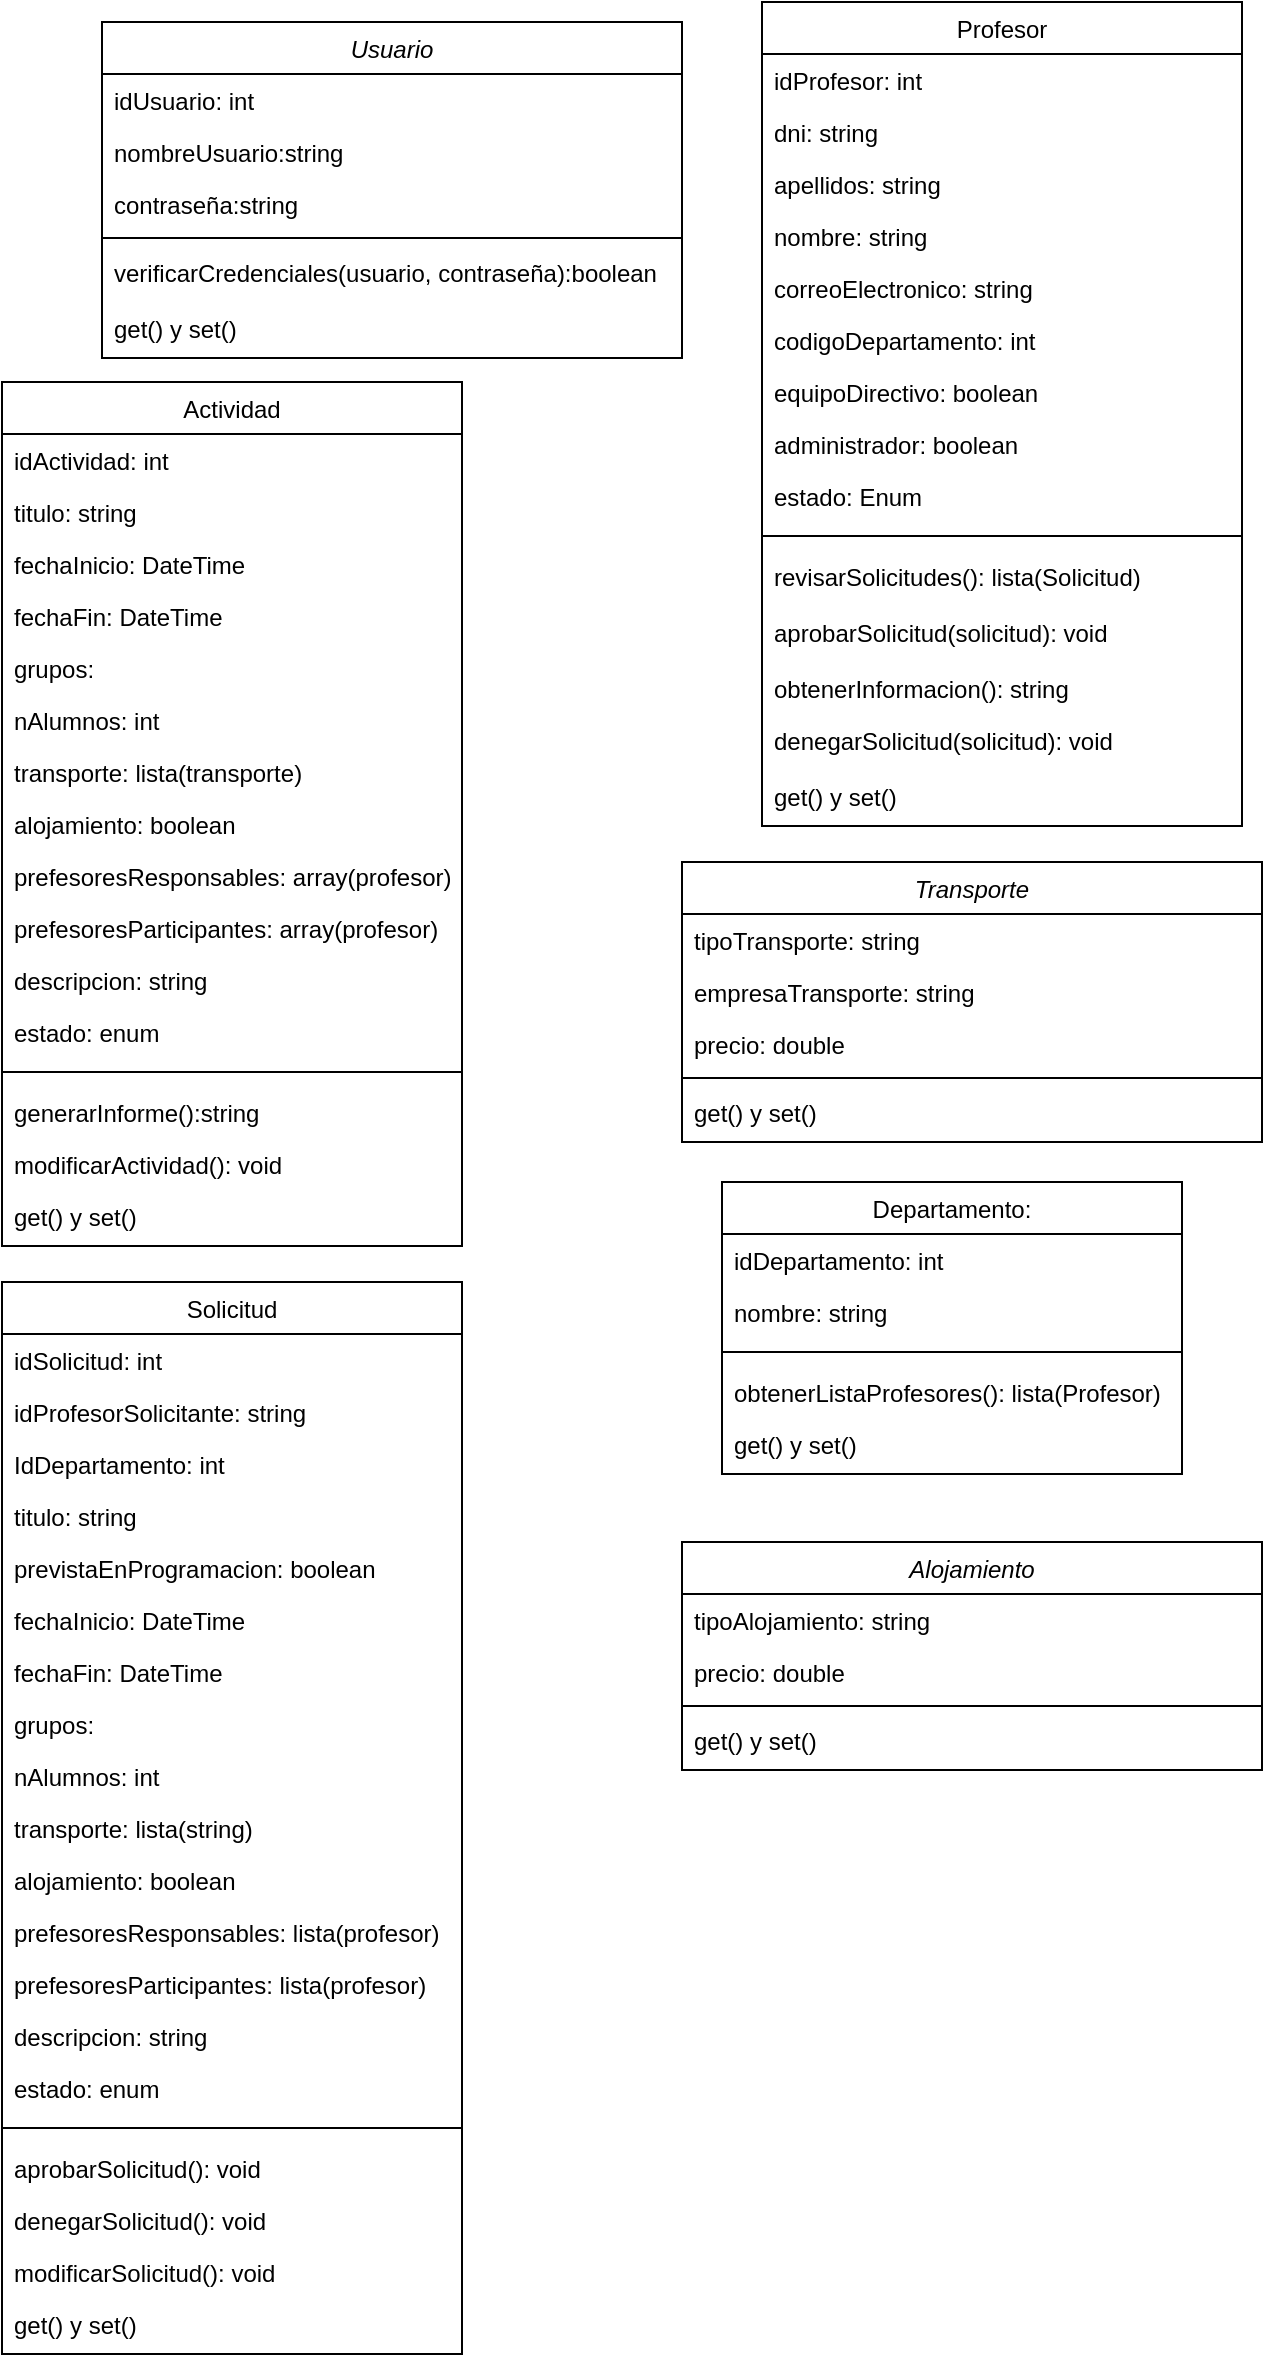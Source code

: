 <mxfile version="19.0.2" type="device"><diagram id="C5RBs43oDa-KdzZeNtuy" name="Page-1"><mxGraphModel dx="702" dy="865" grid="1" gridSize="10" guides="1" tooltips="1" connect="1" arrows="1" fold="1" page="1" pageScale="1" pageWidth="827" pageHeight="1169" math="0" shadow="0"><root><mxCell id="WIyWlLk6GJQsqaUBKTNV-0"/><mxCell id="WIyWlLk6GJQsqaUBKTNV-1" parent="WIyWlLk6GJQsqaUBKTNV-0"/><mxCell id="zkfFHV4jXpPFQw0GAbJ--0" value="Usuario&#10;" style="swimlane;fontStyle=2;align=center;verticalAlign=top;childLayout=stackLayout;horizontal=1;startSize=26;horizontalStack=0;resizeParent=1;resizeLast=0;collapsible=1;marginBottom=0;rounded=0;shadow=0;strokeWidth=1;" parent="WIyWlLk6GJQsqaUBKTNV-1" vertex="1"><mxGeometry x="220" y="120" width="290" height="168" as="geometry"><mxRectangle x="230" y="140" width="160" height="26" as="alternateBounds"/></mxGeometry></mxCell><mxCell id="zkfFHV4jXpPFQw0GAbJ--1" value="idUsuario: int" style="text;align=left;verticalAlign=top;spacingLeft=4;spacingRight=4;overflow=hidden;rotatable=0;points=[[0,0.5],[1,0.5]];portConstraint=eastwest;" parent="zkfFHV4jXpPFQw0GAbJ--0" vertex="1"><mxGeometry y="26" width="290" height="26" as="geometry"/></mxCell><mxCell id="zkfFHV4jXpPFQw0GAbJ--2" value="nombreUsuario:string" style="text;align=left;verticalAlign=top;spacingLeft=4;spacingRight=4;overflow=hidden;rotatable=0;points=[[0,0.5],[1,0.5]];portConstraint=eastwest;rounded=0;shadow=0;html=0;" parent="zkfFHV4jXpPFQw0GAbJ--0" vertex="1"><mxGeometry y="52" width="290" height="26" as="geometry"/></mxCell><mxCell id="zkfFHV4jXpPFQw0GAbJ--3" value="contraseña:string" style="text;align=left;verticalAlign=top;spacingLeft=4;spacingRight=4;overflow=hidden;rotatable=0;points=[[0,0.5],[1,0.5]];portConstraint=eastwest;rounded=0;shadow=0;html=0;" parent="zkfFHV4jXpPFQw0GAbJ--0" vertex="1"><mxGeometry y="78" width="290" height="26" as="geometry"/></mxCell><mxCell id="zkfFHV4jXpPFQw0GAbJ--4" value="" style="line;html=1;strokeWidth=1;align=left;verticalAlign=middle;spacingTop=-1;spacingLeft=3;spacingRight=3;rotatable=0;labelPosition=right;points=[];portConstraint=eastwest;" parent="zkfFHV4jXpPFQw0GAbJ--0" vertex="1"><mxGeometry y="104" width="290" height="8" as="geometry"/></mxCell><mxCell id="zkfFHV4jXpPFQw0GAbJ--5" value="verificarCredenciales(usuario, contraseña):boolean" style="text;align=left;verticalAlign=top;spacingLeft=4;spacingRight=4;overflow=hidden;rotatable=0;points=[[0,0.5],[1,0.5]];portConstraint=eastwest;" parent="zkfFHV4jXpPFQw0GAbJ--0" vertex="1"><mxGeometry y="112" width="290" height="28" as="geometry"/></mxCell><mxCell id="YL5PC66jlq5qS-DcF35D-97" value="get() y set()" style="text;align=left;verticalAlign=top;spacingLeft=4;spacingRight=4;overflow=hidden;rotatable=0;points=[[0,0.5],[1,0.5]];portConstraint=eastwest;" vertex="1" parent="zkfFHV4jXpPFQw0GAbJ--0"><mxGeometry y="140" width="290" height="28" as="geometry"/></mxCell><mxCell id="zkfFHV4jXpPFQw0GAbJ--17" value="Profesor" style="swimlane;fontStyle=0;align=center;verticalAlign=top;childLayout=stackLayout;horizontal=1;startSize=26;horizontalStack=0;resizeParent=1;resizeLast=0;collapsible=1;marginBottom=0;rounded=0;shadow=0;strokeWidth=1;" parent="WIyWlLk6GJQsqaUBKTNV-1" vertex="1"><mxGeometry x="550" y="110" width="240" height="412" as="geometry"><mxRectangle x="550" y="140" width="160" height="26" as="alternateBounds"/></mxGeometry></mxCell><mxCell id="zkfFHV4jXpPFQw0GAbJ--18" value="idProfesor: int" style="text;align=left;verticalAlign=top;spacingLeft=4;spacingRight=4;overflow=hidden;rotatable=0;points=[[0,0.5],[1,0.5]];portConstraint=eastwest;" parent="zkfFHV4jXpPFQw0GAbJ--17" vertex="1"><mxGeometry y="26" width="240" height="26" as="geometry"/></mxCell><mxCell id="zkfFHV4jXpPFQw0GAbJ--19" value="dni: string" style="text;align=left;verticalAlign=top;spacingLeft=4;spacingRight=4;overflow=hidden;rotatable=0;points=[[0,0.5],[1,0.5]];portConstraint=eastwest;rounded=0;shadow=0;html=0;" parent="zkfFHV4jXpPFQw0GAbJ--17" vertex="1"><mxGeometry y="52" width="240" height="26" as="geometry"/></mxCell><mxCell id="zkfFHV4jXpPFQw0GAbJ--20" value="apellidos: string" style="text;align=left;verticalAlign=top;spacingLeft=4;spacingRight=4;overflow=hidden;rotatable=0;points=[[0,0.5],[1,0.5]];portConstraint=eastwest;rounded=0;shadow=0;html=0;" parent="zkfFHV4jXpPFQw0GAbJ--17" vertex="1"><mxGeometry y="78" width="240" height="26" as="geometry"/></mxCell><mxCell id="zkfFHV4jXpPFQw0GAbJ--21" value="nombre: string" style="text;align=left;verticalAlign=top;spacingLeft=4;spacingRight=4;overflow=hidden;rotatable=0;points=[[0,0.5],[1,0.5]];portConstraint=eastwest;rounded=0;shadow=0;html=0;" parent="zkfFHV4jXpPFQw0GAbJ--17" vertex="1"><mxGeometry y="104" width="240" height="26" as="geometry"/></mxCell><mxCell id="zkfFHV4jXpPFQw0GAbJ--22" value="correoElectronico: string" style="text;align=left;verticalAlign=top;spacingLeft=4;spacingRight=4;overflow=hidden;rotatable=0;points=[[0,0.5],[1,0.5]];portConstraint=eastwest;rounded=0;shadow=0;html=0;" parent="zkfFHV4jXpPFQw0GAbJ--17" vertex="1"><mxGeometry y="130" width="240" height="26" as="geometry"/></mxCell><mxCell id="YL5PC66jlq5qS-DcF35D-1" value="codigoDepartamento: int" style="text;align=left;verticalAlign=top;spacingLeft=4;spacingRight=4;overflow=hidden;rotatable=0;points=[[0,0.5],[1,0.5]];portConstraint=eastwest;rounded=0;shadow=0;html=0;" vertex="1" parent="zkfFHV4jXpPFQw0GAbJ--17"><mxGeometry y="156" width="240" height="26" as="geometry"/></mxCell><mxCell id="YL5PC66jlq5qS-DcF35D-101" value="equipoDirectivo: boolean" style="text;align=left;verticalAlign=top;spacingLeft=4;spacingRight=4;overflow=hidden;rotatable=0;points=[[0,0.5],[1,0.5]];portConstraint=eastwest;rounded=0;shadow=0;html=0;" vertex="1" parent="zkfFHV4jXpPFQw0GAbJ--17"><mxGeometry y="182" width="240" height="26" as="geometry"/></mxCell><mxCell id="YL5PC66jlq5qS-DcF35D-102" value="administrador: boolean" style="text;align=left;verticalAlign=top;spacingLeft=4;spacingRight=4;overflow=hidden;rotatable=0;points=[[0,0.5],[1,0.5]];portConstraint=eastwest;rounded=0;shadow=0;html=0;" vertex="1" parent="zkfFHV4jXpPFQw0GAbJ--17"><mxGeometry y="208" width="240" height="26" as="geometry"/></mxCell><mxCell id="YL5PC66jlq5qS-DcF35D-46" value="estado: Enum" style="text;align=left;verticalAlign=top;spacingLeft=4;spacingRight=4;overflow=hidden;rotatable=0;points=[[0,0.5],[1,0.5]];portConstraint=eastwest;rounded=0;shadow=0;html=0;" vertex="1" parent="zkfFHV4jXpPFQw0GAbJ--17"><mxGeometry y="234" width="240" height="26" as="geometry"/></mxCell><mxCell id="zkfFHV4jXpPFQw0GAbJ--23" value="" style="line;html=1;strokeWidth=1;align=left;verticalAlign=middle;spacingTop=-1;spacingLeft=3;spacingRight=3;rotatable=0;labelPosition=right;points=[];portConstraint=eastwest;" parent="zkfFHV4jXpPFQw0GAbJ--17" vertex="1"><mxGeometry y="260" width="240" height="14" as="geometry"/></mxCell><mxCell id="YL5PC66jlq5qS-DcF35D-98" value="revisarSolicitudes(): lista(Solicitud)" style="text;align=left;verticalAlign=top;spacingLeft=4;spacingRight=4;overflow=hidden;rotatable=0;points=[[0,0.5],[1,0.5]];portConstraint=eastwest;" vertex="1" parent="zkfFHV4jXpPFQw0GAbJ--17"><mxGeometry y="274" width="240" height="28" as="geometry"/></mxCell><mxCell id="YL5PC66jlq5qS-DcF35D-99" value="aprobarSolicitud(solicitud): void" style="text;align=left;verticalAlign=top;spacingLeft=4;spacingRight=4;overflow=hidden;rotatable=0;points=[[0,0.5],[1,0.5]];portConstraint=eastwest;" vertex="1" parent="zkfFHV4jXpPFQw0GAbJ--17"><mxGeometry y="302" width="240" height="28" as="geometry"/></mxCell><mxCell id="zkfFHV4jXpPFQw0GAbJ--24" value="obtenerInformacion(): string" style="text;align=left;verticalAlign=top;spacingLeft=4;spacingRight=4;overflow=hidden;rotatable=0;points=[[0,0.5],[1,0.5]];portConstraint=eastwest;" parent="zkfFHV4jXpPFQw0GAbJ--17" vertex="1"><mxGeometry y="330" width="240" height="26" as="geometry"/></mxCell><mxCell id="YL5PC66jlq5qS-DcF35D-100" value="denegarSolicitud(solicitud): void" style="text;align=left;verticalAlign=top;spacingLeft=4;spacingRight=4;overflow=hidden;rotatable=0;points=[[0,0.5],[1,0.5]];portConstraint=eastwest;" vertex="1" parent="zkfFHV4jXpPFQw0GAbJ--17"><mxGeometry y="356" width="240" height="28" as="geometry"/></mxCell><mxCell id="YL5PC66jlq5qS-DcF35D-96" value="get() y set()" style="text;align=left;verticalAlign=top;spacingLeft=4;spacingRight=4;overflow=hidden;rotatable=0;points=[[0,0.5],[1,0.5]];portConstraint=eastwest;" vertex="1" parent="zkfFHV4jXpPFQw0GAbJ--17"><mxGeometry y="384" width="240" height="28" as="geometry"/></mxCell><mxCell id="YL5PC66jlq5qS-DcF35D-2" value="Departamento:" style="swimlane;fontStyle=0;align=center;verticalAlign=top;childLayout=stackLayout;horizontal=1;startSize=26;horizontalStack=0;resizeParent=1;resizeLast=0;collapsible=1;marginBottom=0;rounded=0;shadow=0;strokeWidth=1;" vertex="1" parent="WIyWlLk6GJQsqaUBKTNV-1"><mxGeometry x="530" y="700" width="230" height="146" as="geometry"><mxRectangle x="550" y="140" width="160" height="26" as="alternateBounds"/></mxGeometry></mxCell><mxCell id="YL5PC66jlq5qS-DcF35D-3" value="idDepartamento: int" style="text;align=left;verticalAlign=top;spacingLeft=4;spacingRight=4;overflow=hidden;rotatable=0;points=[[0,0.5],[1,0.5]];portConstraint=eastwest;" vertex="1" parent="YL5PC66jlq5qS-DcF35D-2"><mxGeometry y="26" width="230" height="26" as="geometry"/></mxCell><mxCell id="YL5PC66jlq5qS-DcF35D-6" value="nombre: string" style="text;align=left;verticalAlign=top;spacingLeft=4;spacingRight=4;overflow=hidden;rotatable=0;points=[[0,0.5],[1,0.5]];portConstraint=eastwest;rounded=0;shadow=0;html=0;" vertex="1" parent="YL5PC66jlq5qS-DcF35D-2"><mxGeometry y="52" width="230" height="26" as="geometry"/></mxCell><mxCell id="YL5PC66jlq5qS-DcF35D-9" value="" style="line;html=1;strokeWidth=1;align=left;verticalAlign=middle;spacingTop=-1;spacingLeft=3;spacingRight=3;rotatable=0;labelPosition=right;points=[];portConstraint=eastwest;" vertex="1" parent="YL5PC66jlq5qS-DcF35D-2"><mxGeometry y="78" width="230" height="14" as="geometry"/></mxCell><mxCell id="YL5PC66jlq5qS-DcF35D-10" value="obtenerListaProfesores(): lista(Profesor)" style="text;align=left;verticalAlign=top;spacingLeft=4;spacingRight=4;overflow=hidden;rotatable=0;points=[[0,0.5],[1,0.5]];portConstraint=eastwest;" vertex="1" parent="YL5PC66jlq5qS-DcF35D-2"><mxGeometry y="92" width="230" height="26" as="geometry"/></mxCell><mxCell id="YL5PC66jlq5qS-DcF35D-95" value="get() y set()" style="text;align=left;verticalAlign=top;spacingLeft=4;spacingRight=4;overflow=hidden;rotatable=0;points=[[0,0.5],[1,0.5]];portConstraint=eastwest;" vertex="1" parent="YL5PC66jlq5qS-DcF35D-2"><mxGeometry y="118" width="230" height="28" as="geometry"/></mxCell><mxCell id="YL5PC66jlq5qS-DcF35D-22" value="Solicitud" style="swimlane;fontStyle=0;align=center;verticalAlign=top;childLayout=stackLayout;horizontal=1;startSize=26;horizontalStack=0;resizeParent=1;resizeLast=0;collapsible=1;marginBottom=0;rounded=0;shadow=0;strokeWidth=1;" vertex="1" parent="WIyWlLk6GJQsqaUBKTNV-1"><mxGeometry x="170" y="750" width="230" height="536" as="geometry"><mxRectangle x="550" y="140" width="160" height="26" as="alternateBounds"/></mxGeometry></mxCell><mxCell id="YL5PC66jlq5qS-DcF35D-23" value="idSolicitud: int" style="text;align=left;verticalAlign=top;spacingLeft=4;spacingRight=4;overflow=hidden;rotatable=0;points=[[0,0.5],[1,0.5]];portConstraint=eastwest;" vertex="1" parent="YL5PC66jlq5qS-DcF35D-22"><mxGeometry y="26" width="230" height="26" as="geometry"/></mxCell><mxCell id="YL5PC66jlq5qS-DcF35D-24" value="idProfesorSolicitante: string" style="text;align=left;verticalAlign=top;spacingLeft=4;spacingRight=4;overflow=hidden;rotatable=0;points=[[0,0.5],[1,0.5]];portConstraint=eastwest;rounded=0;shadow=0;html=0;" vertex="1" parent="YL5PC66jlq5qS-DcF35D-22"><mxGeometry y="52" width="230" height="26" as="geometry"/></mxCell><mxCell id="YL5PC66jlq5qS-DcF35D-25" value="IdDepartamento: int" style="text;align=left;verticalAlign=top;spacingLeft=4;spacingRight=4;overflow=hidden;rotatable=0;points=[[0,0.5],[1,0.5]];portConstraint=eastwest;rounded=0;shadow=0;html=0;" vertex="1" parent="YL5PC66jlq5qS-DcF35D-22"><mxGeometry y="78" width="230" height="26" as="geometry"/></mxCell><mxCell id="YL5PC66jlq5qS-DcF35D-26" value="titulo: string" style="text;align=left;verticalAlign=top;spacingLeft=4;spacingRight=4;overflow=hidden;rotatable=0;points=[[0,0.5],[1,0.5]];portConstraint=eastwest;rounded=0;shadow=0;html=0;" vertex="1" parent="YL5PC66jlq5qS-DcF35D-22"><mxGeometry y="104" width="230" height="26" as="geometry"/></mxCell><mxCell id="YL5PC66jlq5qS-DcF35D-27" value="previstaEnProgramacion: boolean" style="text;align=left;verticalAlign=top;spacingLeft=4;spacingRight=4;overflow=hidden;rotatable=0;points=[[0,0.5],[1,0.5]];portConstraint=eastwest;rounded=0;shadow=0;html=0;" vertex="1" parent="YL5PC66jlq5qS-DcF35D-22"><mxGeometry y="130" width="230" height="26" as="geometry"/></mxCell><mxCell id="YL5PC66jlq5qS-DcF35D-28" value="fechaInicio: DateTime" style="text;align=left;verticalAlign=top;spacingLeft=4;spacingRight=4;overflow=hidden;rotatable=0;points=[[0,0.5],[1,0.5]];portConstraint=eastwest;rounded=0;shadow=0;html=0;" vertex="1" parent="YL5PC66jlq5qS-DcF35D-22"><mxGeometry y="156" width="230" height="26" as="geometry"/></mxCell><mxCell id="YL5PC66jlq5qS-DcF35D-32" value="fechaFin: DateTime" style="text;align=left;verticalAlign=top;spacingLeft=4;spacingRight=4;overflow=hidden;rotatable=0;points=[[0,0.5],[1,0.5]];portConstraint=eastwest;rounded=0;shadow=0;html=0;" vertex="1" parent="YL5PC66jlq5qS-DcF35D-22"><mxGeometry y="182" width="230" height="26" as="geometry"/></mxCell><mxCell id="YL5PC66jlq5qS-DcF35D-58" value="grupos:" style="text;align=left;verticalAlign=top;spacingLeft=4;spacingRight=4;overflow=hidden;rotatable=0;points=[[0,0.5],[1,0.5]];portConstraint=eastwest;rounded=0;shadow=0;html=0;" vertex="1" parent="YL5PC66jlq5qS-DcF35D-22"><mxGeometry y="208" width="230" height="26" as="geometry"/></mxCell><mxCell id="YL5PC66jlq5qS-DcF35D-55" value="nAlumnos: int" style="text;align=left;verticalAlign=top;spacingLeft=4;spacingRight=4;overflow=hidden;rotatable=0;points=[[0,0.5],[1,0.5]];portConstraint=eastwest;rounded=0;shadow=0;html=0;" vertex="1" parent="YL5PC66jlq5qS-DcF35D-22"><mxGeometry y="234" width="230" height="26" as="geometry"/></mxCell><mxCell id="YL5PC66jlq5qS-DcF35D-33" value="transporte: lista(string)" style="text;align=left;verticalAlign=top;spacingLeft=4;spacingRight=4;overflow=hidden;rotatable=0;points=[[0,0.5],[1,0.5]];portConstraint=eastwest;rounded=0;shadow=0;html=0;" vertex="1" parent="YL5PC66jlq5qS-DcF35D-22"><mxGeometry y="260" width="230" height="26" as="geometry"/></mxCell><mxCell id="YL5PC66jlq5qS-DcF35D-34" value="alojamiento: boolean" style="text;align=left;verticalAlign=top;spacingLeft=4;spacingRight=4;overflow=hidden;rotatable=0;points=[[0,0.5],[1,0.5]];portConstraint=eastwest;rounded=0;shadow=0;html=0;" vertex="1" parent="YL5PC66jlq5qS-DcF35D-22"><mxGeometry y="286" width="230" height="26" as="geometry"/></mxCell><mxCell id="YL5PC66jlq5qS-DcF35D-56" value="prefesoresResponsables: lista(profesor)" style="text;align=left;verticalAlign=top;spacingLeft=4;spacingRight=4;overflow=hidden;rotatable=0;points=[[0,0.5],[1,0.5]];portConstraint=eastwest;rounded=0;shadow=0;html=0;" vertex="1" parent="YL5PC66jlq5qS-DcF35D-22"><mxGeometry y="312" width="230" height="26" as="geometry"/></mxCell><mxCell id="YL5PC66jlq5qS-DcF35D-57" value="prefesoresParticipantes: lista(profesor)" style="text;align=left;verticalAlign=top;spacingLeft=4;spacingRight=4;overflow=hidden;rotatable=0;points=[[0,0.5],[1,0.5]];portConstraint=eastwest;rounded=0;shadow=0;html=0;" vertex="1" parent="YL5PC66jlq5qS-DcF35D-22"><mxGeometry y="338" width="230" height="26" as="geometry"/></mxCell><mxCell id="YL5PC66jlq5qS-DcF35D-29" value="descripcion: string" style="text;align=left;verticalAlign=top;spacingLeft=4;spacingRight=4;overflow=hidden;rotatable=0;points=[[0,0.5],[1,0.5]];portConstraint=eastwest;rounded=0;shadow=0;html=0;" vertex="1" parent="YL5PC66jlq5qS-DcF35D-22"><mxGeometry y="364" width="230" height="26" as="geometry"/></mxCell><mxCell id="YL5PC66jlq5qS-DcF35D-35" value="estado: enum" style="text;align=left;verticalAlign=top;spacingLeft=4;spacingRight=4;overflow=hidden;rotatable=0;points=[[0,0.5],[1,0.5]];portConstraint=eastwest;rounded=0;shadow=0;html=0;" vertex="1" parent="YL5PC66jlq5qS-DcF35D-22"><mxGeometry y="390" width="230" height="26" as="geometry"/></mxCell><mxCell id="YL5PC66jlq5qS-DcF35D-30" value="" style="line;html=1;strokeWidth=1;align=left;verticalAlign=middle;spacingTop=-1;spacingLeft=3;spacingRight=3;rotatable=0;labelPosition=right;points=[];portConstraint=eastwest;" vertex="1" parent="YL5PC66jlq5qS-DcF35D-22"><mxGeometry y="416" width="230" height="14" as="geometry"/></mxCell><mxCell id="YL5PC66jlq5qS-DcF35D-31" value="aprobarSolicitud(): void" style="text;align=left;verticalAlign=top;spacingLeft=4;spacingRight=4;overflow=hidden;rotatable=0;points=[[0,0.5],[1,0.5]];portConstraint=eastwest;" vertex="1" parent="YL5PC66jlq5qS-DcF35D-22"><mxGeometry y="430" width="230" height="26" as="geometry"/></mxCell><mxCell id="YL5PC66jlq5qS-DcF35D-37" value="denegarSolicitud(): void" style="text;align=left;verticalAlign=top;spacingLeft=4;spacingRight=4;overflow=hidden;rotatable=0;points=[[0,0.5],[1,0.5]];portConstraint=eastwest;" vertex="1" parent="YL5PC66jlq5qS-DcF35D-22"><mxGeometry y="456" width="230" height="26" as="geometry"/></mxCell><mxCell id="YL5PC66jlq5qS-DcF35D-36" value="modificarSolicitud(): void" style="text;align=left;verticalAlign=top;spacingLeft=4;spacingRight=4;overflow=hidden;rotatable=0;points=[[0,0.5],[1,0.5]];portConstraint=eastwest;" vertex="1" parent="YL5PC66jlq5qS-DcF35D-22"><mxGeometry y="482" width="230" height="26" as="geometry"/></mxCell><mxCell id="YL5PC66jlq5qS-DcF35D-94" value="get() y set()" style="text;align=left;verticalAlign=top;spacingLeft=4;spacingRight=4;overflow=hidden;rotatable=0;points=[[0,0.5],[1,0.5]];portConstraint=eastwest;" vertex="1" parent="YL5PC66jlq5qS-DcF35D-22"><mxGeometry y="508" width="230" height="28" as="geometry"/></mxCell><mxCell id="YL5PC66jlq5qS-DcF35D-60" value="Actividad" style="swimlane;fontStyle=0;align=center;verticalAlign=top;childLayout=stackLayout;horizontal=1;startSize=26;horizontalStack=0;resizeParent=1;resizeLast=0;collapsible=1;marginBottom=0;rounded=0;shadow=0;strokeWidth=1;" vertex="1" parent="WIyWlLk6GJQsqaUBKTNV-1"><mxGeometry x="170" y="300" width="230" height="432" as="geometry"><mxRectangle x="550" y="140" width="160" height="26" as="alternateBounds"/></mxGeometry></mxCell><mxCell id="YL5PC66jlq5qS-DcF35D-61" value="idActividad: int" style="text;align=left;verticalAlign=top;spacingLeft=4;spacingRight=4;overflow=hidden;rotatable=0;points=[[0,0.5],[1,0.5]];portConstraint=eastwest;" vertex="1" parent="YL5PC66jlq5qS-DcF35D-60"><mxGeometry y="26" width="230" height="26" as="geometry"/></mxCell><mxCell id="YL5PC66jlq5qS-DcF35D-64" value="titulo: string" style="text;align=left;verticalAlign=top;spacingLeft=4;spacingRight=4;overflow=hidden;rotatable=0;points=[[0,0.5],[1,0.5]];portConstraint=eastwest;rounded=0;shadow=0;html=0;" vertex="1" parent="YL5PC66jlq5qS-DcF35D-60"><mxGeometry y="52" width="230" height="26" as="geometry"/></mxCell><mxCell id="YL5PC66jlq5qS-DcF35D-66" value="fechaInicio: DateTime" style="text;align=left;verticalAlign=top;spacingLeft=4;spacingRight=4;overflow=hidden;rotatable=0;points=[[0,0.5],[1,0.5]];portConstraint=eastwest;rounded=0;shadow=0;html=0;" vertex="1" parent="YL5PC66jlq5qS-DcF35D-60"><mxGeometry y="78" width="230" height="26" as="geometry"/></mxCell><mxCell id="YL5PC66jlq5qS-DcF35D-67" value="fechaFin: DateTime" style="text;align=left;verticalAlign=top;spacingLeft=4;spacingRight=4;overflow=hidden;rotatable=0;points=[[0,0.5],[1,0.5]];portConstraint=eastwest;rounded=0;shadow=0;html=0;" vertex="1" parent="YL5PC66jlq5qS-DcF35D-60"><mxGeometry y="104" width="230" height="26" as="geometry"/></mxCell><mxCell id="YL5PC66jlq5qS-DcF35D-68" value="grupos:" style="text;align=left;verticalAlign=top;spacingLeft=4;spacingRight=4;overflow=hidden;rotatable=0;points=[[0,0.5],[1,0.5]];portConstraint=eastwest;rounded=0;shadow=0;html=0;" vertex="1" parent="YL5PC66jlq5qS-DcF35D-60"><mxGeometry y="130" width="230" height="26" as="geometry"/></mxCell><mxCell id="YL5PC66jlq5qS-DcF35D-69" value="nAlumnos: int" style="text;align=left;verticalAlign=top;spacingLeft=4;spacingRight=4;overflow=hidden;rotatable=0;points=[[0,0.5],[1,0.5]];portConstraint=eastwest;rounded=0;shadow=0;html=0;" vertex="1" parent="YL5PC66jlq5qS-DcF35D-60"><mxGeometry y="156" width="230" height="26" as="geometry"/></mxCell><mxCell id="YL5PC66jlq5qS-DcF35D-70" value="transporte: lista(transporte)" style="text;align=left;verticalAlign=top;spacingLeft=4;spacingRight=4;overflow=hidden;rotatable=0;points=[[0,0.5],[1,0.5]];portConstraint=eastwest;rounded=0;shadow=0;html=0;" vertex="1" parent="YL5PC66jlq5qS-DcF35D-60"><mxGeometry y="182" width="230" height="26" as="geometry"/></mxCell><mxCell id="YL5PC66jlq5qS-DcF35D-71" value="alojamiento: boolean" style="text;align=left;verticalAlign=top;spacingLeft=4;spacingRight=4;overflow=hidden;rotatable=0;points=[[0,0.5],[1,0.5]];portConstraint=eastwest;rounded=0;shadow=0;html=0;" vertex="1" parent="YL5PC66jlq5qS-DcF35D-60"><mxGeometry y="208" width="230" height="26" as="geometry"/></mxCell><mxCell id="YL5PC66jlq5qS-DcF35D-72" value="prefesoresResponsables: array(profesor)" style="text;align=left;verticalAlign=top;spacingLeft=4;spacingRight=4;overflow=hidden;rotatable=0;points=[[0,0.5],[1,0.5]];portConstraint=eastwest;rounded=0;shadow=0;html=0;" vertex="1" parent="YL5PC66jlq5qS-DcF35D-60"><mxGeometry y="234" width="230" height="26" as="geometry"/></mxCell><mxCell id="YL5PC66jlq5qS-DcF35D-73" value="prefesoresParticipantes: array(profesor)" style="text;align=left;verticalAlign=top;spacingLeft=4;spacingRight=4;overflow=hidden;rotatable=0;points=[[0,0.5],[1,0.5]];portConstraint=eastwest;rounded=0;shadow=0;html=0;" vertex="1" parent="YL5PC66jlq5qS-DcF35D-60"><mxGeometry y="260" width="230" height="26" as="geometry"/></mxCell><mxCell id="YL5PC66jlq5qS-DcF35D-74" value="descripcion: string" style="text;align=left;verticalAlign=top;spacingLeft=4;spacingRight=4;overflow=hidden;rotatable=0;points=[[0,0.5],[1,0.5]];portConstraint=eastwest;rounded=0;shadow=0;html=0;" vertex="1" parent="YL5PC66jlq5qS-DcF35D-60"><mxGeometry y="286" width="230" height="26" as="geometry"/></mxCell><mxCell id="YL5PC66jlq5qS-DcF35D-90" value="estado: enum" style="text;align=left;verticalAlign=top;spacingLeft=4;spacingRight=4;overflow=hidden;rotatable=0;points=[[0,0.5],[1,0.5]];portConstraint=eastwest;rounded=0;shadow=0;html=0;" vertex="1" parent="YL5PC66jlq5qS-DcF35D-60"><mxGeometry y="312" width="230" height="26" as="geometry"/></mxCell><mxCell id="YL5PC66jlq5qS-DcF35D-76" value="" style="line;html=1;strokeWidth=1;align=left;verticalAlign=middle;spacingTop=-1;spacingLeft=3;spacingRight=3;rotatable=0;labelPosition=right;points=[];portConstraint=eastwest;" vertex="1" parent="YL5PC66jlq5qS-DcF35D-60"><mxGeometry y="338" width="230" height="14" as="geometry"/></mxCell><mxCell id="YL5PC66jlq5qS-DcF35D-80" value="generarInforme():string" style="text;align=left;verticalAlign=top;spacingLeft=4;spacingRight=4;overflow=hidden;rotatable=0;points=[[0,0.5],[1,0.5]];portConstraint=eastwest;" vertex="1" parent="YL5PC66jlq5qS-DcF35D-60"><mxGeometry y="352" width="230" height="26" as="geometry"/></mxCell><mxCell id="YL5PC66jlq5qS-DcF35D-89" value="modificarActividad(): void" style="text;align=left;verticalAlign=top;spacingLeft=4;spacingRight=4;overflow=hidden;rotatable=0;points=[[0,0.5],[1,0.5]];portConstraint=eastwest;" vertex="1" parent="YL5PC66jlq5qS-DcF35D-60"><mxGeometry y="378" width="230" height="26" as="geometry"/></mxCell><mxCell id="YL5PC66jlq5qS-DcF35D-91" value="get() y set()" style="text;align=left;verticalAlign=top;spacingLeft=4;spacingRight=4;overflow=hidden;rotatable=0;points=[[0,0.5],[1,0.5]];portConstraint=eastwest;" vertex="1" parent="YL5PC66jlq5qS-DcF35D-60"><mxGeometry y="404" width="230" height="28" as="geometry"/></mxCell><mxCell id="YL5PC66jlq5qS-DcF35D-81" value="Transporte" style="swimlane;fontStyle=2;align=center;verticalAlign=top;childLayout=stackLayout;horizontal=1;startSize=26;horizontalStack=0;resizeParent=1;resizeLast=0;collapsible=1;marginBottom=0;rounded=0;shadow=0;strokeWidth=1;" vertex="1" parent="WIyWlLk6GJQsqaUBKTNV-1"><mxGeometry x="510" y="540" width="290" height="140" as="geometry"><mxRectangle x="230" y="140" width="160" height="26" as="alternateBounds"/></mxGeometry></mxCell><mxCell id="YL5PC66jlq5qS-DcF35D-82" value="tipoTransporte: string" style="text;align=left;verticalAlign=top;spacingLeft=4;spacingRight=4;overflow=hidden;rotatable=0;points=[[0,0.5],[1,0.5]];portConstraint=eastwest;" vertex="1" parent="YL5PC66jlq5qS-DcF35D-81"><mxGeometry y="26" width="290" height="26" as="geometry"/></mxCell><mxCell id="YL5PC66jlq5qS-DcF35D-83" value="empresaTransporte: string" style="text;align=left;verticalAlign=top;spacingLeft=4;spacingRight=4;overflow=hidden;rotatable=0;points=[[0,0.5],[1,0.5]];portConstraint=eastwest;rounded=0;shadow=0;html=0;" vertex="1" parent="YL5PC66jlq5qS-DcF35D-81"><mxGeometry y="52" width="290" height="26" as="geometry"/></mxCell><mxCell id="YL5PC66jlq5qS-DcF35D-108" value="precio: double" style="text;align=left;verticalAlign=top;spacingLeft=4;spacingRight=4;overflow=hidden;rotatable=0;points=[[0,0.5],[1,0.5]];portConstraint=eastwest;rounded=0;shadow=0;html=0;" vertex="1" parent="YL5PC66jlq5qS-DcF35D-81"><mxGeometry y="78" width="290" height="26" as="geometry"/></mxCell><mxCell id="YL5PC66jlq5qS-DcF35D-85" value="" style="line;html=1;strokeWidth=1;align=left;verticalAlign=middle;spacingTop=-1;spacingLeft=3;spacingRight=3;rotatable=0;labelPosition=right;points=[];portConstraint=eastwest;" vertex="1" parent="YL5PC66jlq5qS-DcF35D-81"><mxGeometry y="104" width="290" height="8" as="geometry"/></mxCell><mxCell id="YL5PC66jlq5qS-DcF35D-86" value="get() y set()" style="text;align=left;verticalAlign=top;spacingLeft=4;spacingRight=4;overflow=hidden;rotatable=0;points=[[0,0.5],[1,0.5]];portConstraint=eastwest;" vertex="1" parent="YL5PC66jlq5qS-DcF35D-81"><mxGeometry y="112" width="290" height="28" as="geometry"/></mxCell><mxCell id="YL5PC66jlq5qS-DcF35D-103" value="Alojamiento" style="swimlane;fontStyle=2;align=center;verticalAlign=top;childLayout=stackLayout;horizontal=1;startSize=26;horizontalStack=0;resizeParent=1;resizeLast=0;collapsible=1;marginBottom=0;rounded=0;shadow=0;strokeWidth=1;" vertex="1" parent="WIyWlLk6GJQsqaUBKTNV-1"><mxGeometry x="510" y="880" width="290" height="114" as="geometry"><mxRectangle x="230" y="140" width="160" height="26" as="alternateBounds"/></mxGeometry></mxCell><mxCell id="YL5PC66jlq5qS-DcF35D-104" value="tipoAlojamiento: string" style="text;align=left;verticalAlign=top;spacingLeft=4;spacingRight=4;overflow=hidden;rotatable=0;points=[[0,0.5],[1,0.5]];portConstraint=eastwest;" vertex="1" parent="YL5PC66jlq5qS-DcF35D-103"><mxGeometry y="26" width="290" height="26" as="geometry"/></mxCell><mxCell id="YL5PC66jlq5qS-DcF35D-105" value="precio: double" style="text;align=left;verticalAlign=top;spacingLeft=4;spacingRight=4;overflow=hidden;rotatable=0;points=[[0,0.5],[1,0.5]];portConstraint=eastwest;rounded=0;shadow=0;html=0;" vertex="1" parent="YL5PC66jlq5qS-DcF35D-103"><mxGeometry y="52" width="290" height="26" as="geometry"/></mxCell><mxCell id="YL5PC66jlq5qS-DcF35D-106" value="" style="line;html=1;strokeWidth=1;align=left;verticalAlign=middle;spacingTop=-1;spacingLeft=3;spacingRight=3;rotatable=0;labelPosition=right;points=[];portConstraint=eastwest;" vertex="1" parent="YL5PC66jlq5qS-DcF35D-103"><mxGeometry y="78" width="290" height="8" as="geometry"/></mxCell><mxCell id="YL5PC66jlq5qS-DcF35D-107" value="get() y set()" style="text;align=left;verticalAlign=top;spacingLeft=4;spacingRight=4;overflow=hidden;rotatable=0;points=[[0,0.5],[1,0.5]];portConstraint=eastwest;" vertex="1" parent="YL5PC66jlq5qS-DcF35D-103"><mxGeometry y="86" width="290" height="28" as="geometry"/></mxCell></root></mxGraphModel></diagram></mxfile>